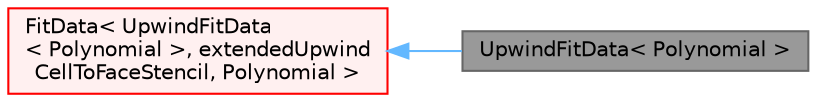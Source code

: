 digraph "UpwindFitData&lt; Polynomial &gt;"
{
 // LATEX_PDF_SIZE
  bgcolor="transparent";
  edge [fontname=Helvetica,fontsize=10,labelfontname=Helvetica,labelfontsize=10];
  node [fontname=Helvetica,fontsize=10,shape=box,height=0.2,width=0.4];
  rankdir="LR";
  Node1 [id="Node000001",label="UpwindFitData\< Polynomial \>",height=0.2,width=0.4,color="gray40", fillcolor="grey60", style="filled", fontcolor="black",tooltip="Data for the quadratic fit correction interpolation scheme to be used with upwind biased stencil."];
  Node2 -> Node1 [id="edge1_Node000001_Node000002",dir="back",color="steelblue1",style="solid",tooltip=" "];
  Node2 [id="Node000002",label="FitData\< UpwindFitData\l\< Polynomial \>, extendedUpwind\lCellToFaceStencil, Polynomial \>",height=0.2,width=0.4,color="red", fillcolor="#FFF0F0", style="filled",URL="$classFoam_1_1FitData.html",tooltip=" "];
}
